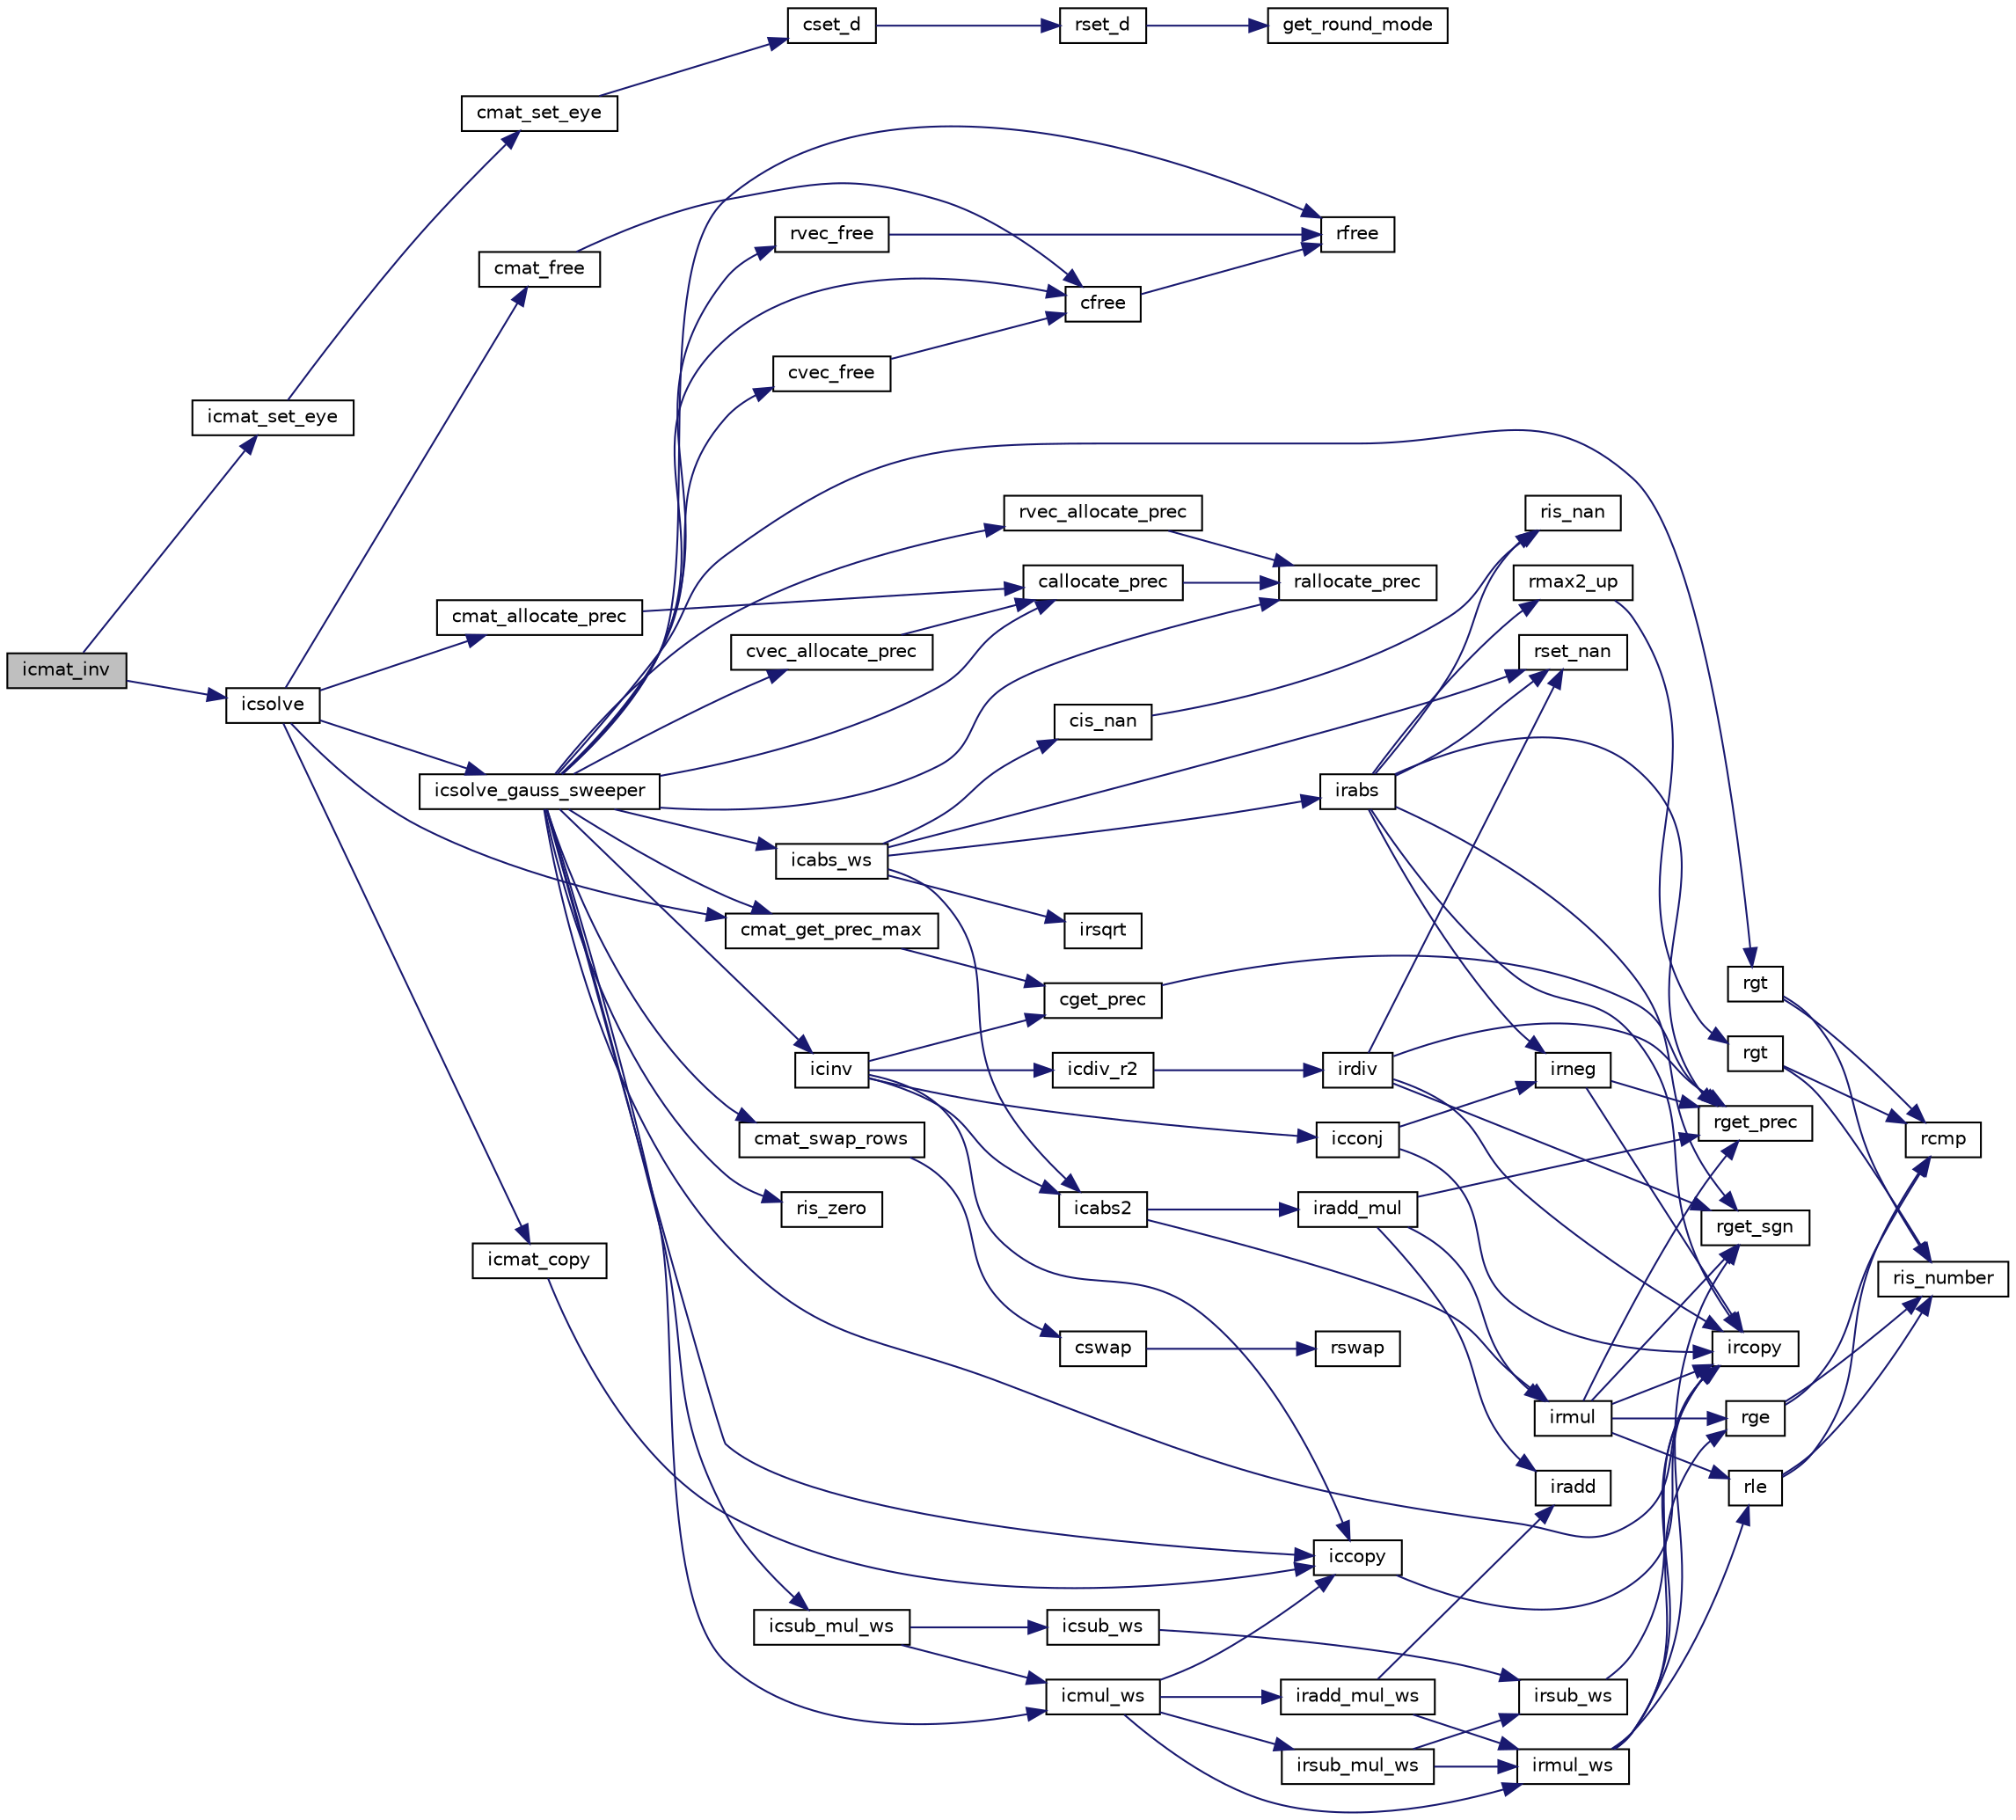 digraph "icmat_inv"
{
  edge [fontname="Helvetica",fontsize="10",labelfontname="Helvetica",labelfontsize="10"];
  node [fontname="Helvetica",fontsize="10",shape=record];
  rankdir="LR";
  Node183 [label="icmat_inv",height=0.2,width=0.4,color="black", fillcolor="grey75", style="filled", fontcolor="black"];
  Node183 -> Node184 [color="midnightblue",fontsize="10",style="solid",fontname="Helvetica"];
  Node184 [label="icmat_set_eye",height=0.2,width=0.4,color="black", fillcolor="white", style="filled",URL="$icmat_8c.html#ab64a753fede947f6c1fedd5c0b035165",tooltip="icmulti型の行列の値を単位行列に設定. "];
  Node184 -> Node185 [color="midnightblue",fontsize="10",style="solid",fontname="Helvetica"];
  Node185 [label="cmat_set_eye",height=0.2,width=0.4,color="black", fillcolor="white", style="filled",URL="$cmat_8c.html#abf97d3721d78fc1ab19125f64a5e3d0b",tooltip="cmulti型の行列の値を単位行列の設定. "];
  Node185 -> Node186 [color="midnightblue",fontsize="10",style="solid",fontname="Helvetica"];
  Node186 [label="cset_d",height=0.2,width=0.4,color="black", fillcolor="white", style="filled",URL="$cmulti_8c.html#a2bb4d36f3ed668f47d70fbe88982f61b",tooltip="cmulti型の浮動小数点数を倍精度浮動小数点数から設定. "];
  Node186 -> Node187 [color="midnightblue",fontsize="10",style="solid",fontname="Helvetica"];
  Node187 [label="rset_d",height=0.2,width=0.4,color="black", fillcolor="white", style="filled",URL="$is__rmulti_8h.html#a22745fdb53814c5523bd38a4a1e30e32",tooltip="rmulti型の浮動小数点数を倍精度浮動小数点数から設定. "];
  Node187 -> Node188 [color="midnightblue",fontsize="10",style="solid",fontname="Helvetica"];
  Node188 [label="get_round_mode",height=0.2,width=0.4,color="black", fillcolor="white", style="filled",URL="$rmulti_8c.html#a87ddf80272b2d930dcc2d3466a9b1d74",tooltip="rmulti型の丸めモードの状態の取得. "];
  Node183 -> Node189 [color="midnightblue",fontsize="10",style="solid",fontname="Helvetica"];
  Node189 [label="icsolve",height=0.2,width=0.4,color="black", fillcolor="white", style="filled",URL="$icsolve_8c.html#adfefb8c8bdb18fb661a32f7880a44b05",tooltip="線形方程式A*X=Bの解法. "];
  Node189 -> Node190 [color="midnightblue",fontsize="10",style="solid",fontname="Helvetica"];
  Node190 [label="cmat_get_prec_max",height=0.2,width=0.4,color="black", fillcolor="white", style="filled",URL="$cmat_8c.html#af158ba3988992435e2d0bf74519f03cf",tooltip="cmulti型行列の精度(ビット数)の最大値の取得. "];
  Node190 -> Node191 [color="midnightblue",fontsize="10",style="solid",fontname="Helvetica"];
  Node191 [label="cget_prec",height=0.2,width=0.4,color="black", fillcolor="white", style="filled",URL="$cmulti_8c.html#a69302d488c9954d3cbe85feb873216fa",tooltip="cmulti型の浮動小数点数の精度(ビット数)を取得. "];
  Node191 -> Node192 [color="midnightblue",fontsize="10",style="solid",fontname="Helvetica"];
  Node192 [label="rget_prec",height=0.2,width=0.4,color="black", fillcolor="white", style="filled",URL="$is__rmulti_8h.html#ad9bc8d534620527dc3c46ef4c9d04442",tooltip="rmulti型の浮動小数点数の精度(ビット数)を取得. "];
  Node189 -> Node193 [color="midnightblue",fontsize="10",style="solid",fontname="Helvetica"];
  Node193 [label="cmat_allocate_prec",height=0.2,width=0.4,color="black", fillcolor="white", style="filled",URL="$cmat_8c.html#a9ee764a5b39ff5f4938c03e72ebefc30",tooltip="cmulti型の行列の精度を指定しての新規生成. "];
  Node193 -> Node194 [color="midnightblue",fontsize="10",style="solid",fontname="Helvetica"];
  Node194 [label="callocate_prec",height=0.2,width=0.4,color="black", fillcolor="white", style="filled",URL="$cmulti_8c.html#ae2883fef83d21d61f7057487566aa6f9",tooltip="cmulti型の精度を指定しての新規生成. "];
  Node194 -> Node195 [color="midnightblue",fontsize="10",style="solid",fontname="Helvetica"];
  Node195 [label="rallocate_prec",height=0.2,width=0.4,color="black", fillcolor="white", style="filled",URL="$is__rmulti_8h.html#aeee0c826203695436900dc02890f433c",tooltip="rmulti型の精度を指定しての新規生成. "];
  Node189 -> Node196 [color="midnightblue",fontsize="10",style="solid",fontname="Helvetica"];
  Node196 [label="icmat_copy",height=0.2,width=0.4,color="black", fillcolor="white", style="filled",URL="$icmat_8c.html#af5178c02c61ee9f772d4caf26a36b2d7",tooltip="[B0,B1]=[A0,A1] "];
  Node196 -> Node197 [color="midnightblue",fontsize="10",style="solid",fontname="Helvetica"];
  Node197 [label="iccopy",height=0.2,width=0.4,color="black", fillcolor="white", style="filled",URL="$icmulti_8c.html#a0e3f5efa94c1a1e8cc0a527d6cbcbdee",tooltip="コピー [y0,y1]=[x0,x1]. "];
  Node197 -> Node198 [color="midnightblue",fontsize="10",style="solid",fontname="Helvetica"];
  Node198 [label="ircopy",height=0.2,width=0.4,color="black", fillcolor="white", style="filled",URL="$irmulti_8c.html#aaf2192a33e04cbba12da47550fde287e",tooltip="コピー [y0,y1]=[x0,x1]. "];
  Node189 -> Node199 [color="midnightblue",fontsize="10",style="solid",fontname="Helvetica"];
  Node199 [label="icsolve_gauss_sweeper",height=0.2,width=0.4,color="black", fillcolor="white", style="filled",URL="$icsolve_8c.html#a030a24a6230f326319275eadc5387f47",tooltip="線形方程式A*X=Bのガウスの消去法による解法. "];
  Node199 -> Node190 [color="midnightblue",fontsize="10",style="solid",fontname="Helvetica"];
  Node199 -> Node194 [color="midnightblue",fontsize="10",style="solid",fontname="Helvetica"];
  Node199 -> Node195 [color="midnightblue",fontsize="10",style="solid",fontname="Helvetica"];
  Node199 -> Node200 [color="midnightblue",fontsize="10",style="solid",fontname="Helvetica"];
  Node200 [label="rvec_allocate_prec",height=0.2,width=0.4,color="black", fillcolor="white", style="filled",URL="$is__rvec_8h.html#a3c8378f86082105c9187889275301862",tooltip="rmulti型のベクトルの精度を指定しての新規生成. "];
  Node200 -> Node195 [color="midnightblue",fontsize="10",style="solid",fontname="Helvetica"];
  Node199 -> Node201 [color="midnightblue",fontsize="10",style="solid",fontname="Helvetica"];
  Node201 [label="cvec_allocate_prec",height=0.2,width=0.4,color="black", fillcolor="white", style="filled",URL="$cvec_8c.html#ad1af5c539ed1b7dcee816e2378508e84",tooltip="cmulti型のベクトルの精度を指定しての新規生成. "];
  Node201 -> Node194 [color="midnightblue",fontsize="10",style="solid",fontname="Helvetica"];
  Node199 -> Node202 [color="midnightblue",fontsize="10",style="solid",fontname="Helvetica"];
  Node202 [label="icabs_ws",height=0.2,width=0.4,color="black", fillcolor="white", style="filled",URL="$icmulti_8c.html#a4bce3c9ebaf5b443077dbddb19f61d3c",tooltip="絶対値 [y0,y1]=abs([x0,x1]) "];
  Node202 -> Node203 [color="midnightblue",fontsize="10",style="solid",fontname="Helvetica"];
  Node203 [label="cis_nan",height=0.2,width=0.4,color="black", fillcolor="white", style="filled",URL="$cmulti_8c.html#a181bb5ae7645abf04f0bfd3a027a9fc0",tooltip="cmulti型がNaNであるかの判定. "];
  Node203 -> Node204 [color="midnightblue",fontsize="10",style="solid",fontname="Helvetica"];
  Node204 [label="ris_nan",height=0.2,width=0.4,color="black", fillcolor="white", style="filled",URL="$is__rmulti_8h.html#afa80b656cf032934f1374763bccc8fa2",tooltip="rmulti型がNaNであるかの判定. "];
  Node202 -> Node205 [color="midnightblue",fontsize="10",style="solid",fontname="Helvetica"];
  Node205 [label="rset_nan",height=0.2,width=0.4,color="black", fillcolor="white", style="filled",URL="$is__rmulti_8h.html#a622a4d8500fd5744cdbb60a6efe2cf4c",tooltip="rmulti型の値をNaNに設定. "];
  Node202 -> Node206 [color="midnightblue",fontsize="10",style="solid",fontname="Helvetica"];
  Node206 [label="irabs",height=0.2,width=0.4,color="black", fillcolor="white", style="filled",URL="$irmulti_8c.html#aff300b617848d643d2aa00a2e7040dbe",tooltip="絶対値 [y0,y1]=abs([x0,x1]) "];
  Node206 -> Node204 [color="midnightblue",fontsize="10",style="solid",fontname="Helvetica"];
  Node206 -> Node205 [color="midnightblue",fontsize="10",style="solid",fontname="Helvetica"];
  Node206 -> Node207 [color="midnightblue",fontsize="10",style="solid",fontname="Helvetica"];
  Node207 [label="rget_sgn",height=0.2,width=0.4,color="black", fillcolor="white", style="filled",URL="$is__rmulti_8h.html#a1eabb75964384f5b7057a0275385d4bb",tooltip="rmulti型の浮動小数点数の符号部の取得. "];
  Node206 -> Node198 [color="midnightblue",fontsize="10",style="solid",fontname="Helvetica"];
  Node206 -> Node208 [color="midnightblue",fontsize="10",style="solid",fontname="Helvetica"];
  Node208 [label="irneg",height=0.2,width=0.4,color="black", fillcolor="white", style="filled",URL="$irmulti_8c.html#aab8b9f471b47e8054152264de875f9ae",tooltip="符号の反転 [y0,y1]=-[x0,x1]. "];
  Node208 -> Node192 [color="midnightblue",fontsize="10",style="solid",fontname="Helvetica"];
  Node208 -> Node198 [color="midnightblue",fontsize="10",style="solid",fontname="Helvetica"];
  Node206 -> Node192 [color="midnightblue",fontsize="10",style="solid",fontname="Helvetica"];
  Node206 -> Node209 [color="midnightblue",fontsize="10",style="solid",fontname="Helvetica"];
  Node209 [label="rmax2_up",height=0.2,width=0.4,color="black", fillcolor="white", style="filled",URL="$is__rmulti_8h.html#a125c6b1140d9123b37acd8d72ea14aaa",tooltip="2つのrmulti型の大きい方 上丸め z=max2(x,y) "];
  Node209 -> Node210 [color="midnightblue",fontsize="10",style="solid",fontname="Helvetica"];
  Node210 [label="rgt",height=0.2,width=0.4,color="black", fillcolor="white", style="filled",URL="$rmulti_8c.html#a461cd90560c5d33caa48b429b38892f0",tooltip="rmulti型の値の比較 x>y "];
  Node210 -> Node211 [color="midnightblue",fontsize="10",style="solid",fontname="Helvetica"];
  Node211 [label="ris_number",height=0.2,width=0.4,color="black", fillcolor="white", style="filled",URL="$rmulti_8c.html#a02c3c838634809fb6260ab78926b5f8b",tooltip="rmulti型が数であるかの判定. "];
  Node210 -> Node212 [color="midnightblue",fontsize="10",style="solid",fontname="Helvetica"];
  Node212 [label="rcmp",height=0.2,width=0.4,color="black", fillcolor="white", style="filled",URL="$rmulti_8c.html#aa7f2e03f88a388911123c82ad3f36b16",tooltip="rmulti型の値の比較 x<=>y "];
  Node202 -> Node213 [color="midnightblue",fontsize="10",style="solid",fontname="Helvetica"];
  Node213 [label="icabs2",height=0.2,width=0.4,color="black", fillcolor="white", style="filled",URL="$icmulti_8c.html#a93cfc12bd588f20b589fd9ba7d7c0043",tooltip="絶対値の平方 [y0,y1]=abs([x0,x1])^2 "];
  Node213 -> Node214 [color="midnightblue",fontsize="10",style="solid",fontname="Helvetica"];
  Node214 [label="irmul",height=0.2,width=0.4,color="black", fillcolor="white", style="filled",URL="$irmulti_8c.html#a9f9bc42cc6a70b365b032dc7bedd1abb",tooltip="掛け算 [z0,z1]=[x0,x1]*[y0,y1] "];
  Node214 -> Node192 [color="midnightblue",fontsize="10",style="solid",fontname="Helvetica"];
  Node214 -> Node207 [color="midnightblue",fontsize="10",style="solid",fontname="Helvetica"];
  Node214 -> Node215 [color="midnightblue",fontsize="10",style="solid",fontname="Helvetica"];
  Node215 [label="rle",height=0.2,width=0.4,color="black", fillcolor="white", style="filled",URL="$is__rmulti_8h.html#a72d8f7f7abd4fa2ff89f488742ff7ca7",tooltip="rmulti型の値の比較 x<=y "];
  Node215 -> Node211 [color="midnightblue",fontsize="10",style="solid",fontname="Helvetica"];
  Node215 -> Node212 [color="midnightblue",fontsize="10",style="solid",fontname="Helvetica"];
  Node214 -> Node216 [color="midnightblue",fontsize="10",style="solid",fontname="Helvetica"];
  Node216 [label="rge",height=0.2,width=0.4,color="black", fillcolor="white", style="filled",URL="$is__rmulti_8h.html#a7544c8c3220be262b43d9cdcacd5f8f2",tooltip="rmulti型の値の比較 x>=y "];
  Node216 -> Node211 [color="midnightblue",fontsize="10",style="solid",fontname="Helvetica"];
  Node216 -> Node212 [color="midnightblue",fontsize="10",style="solid",fontname="Helvetica"];
  Node214 -> Node198 [color="midnightblue",fontsize="10",style="solid",fontname="Helvetica"];
  Node213 -> Node217 [color="midnightblue",fontsize="10",style="solid",fontname="Helvetica"];
  Node217 [label="iradd_mul",height=0.2,width=0.4,color="black", fillcolor="white", style="filled",URL="$irmulti_8c.html#a55d04ab7f2884310fcff04b636911df1",tooltip="積の加算 [z0,z1]+=[x0,x1]*[y0,y1] "];
  Node217 -> Node192 [color="midnightblue",fontsize="10",style="solid",fontname="Helvetica"];
  Node217 -> Node214 [color="midnightblue",fontsize="10",style="solid",fontname="Helvetica"];
  Node217 -> Node218 [color="midnightblue",fontsize="10",style="solid",fontname="Helvetica"];
  Node218 [label="iradd",height=0.2,width=0.4,color="black", fillcolor="white", style="filled",URL="$irmulti_8c.html#a2a3a18d72fa9e737ac67d95ccb3e8ca9",tooltip="足し算 [z0,z1]=[x0,x1]+[y0,y1] "];
  Node202 -> Node219 [color="midnightblue",fontsize="10",style="solid",fontname="Helvetica"];
  Node219 [label="irsqrt",height=0.2,width=0.4,color="black", fillcolor="white", style="filled",URL="$irmulti_8c.html#a0c9e43322ce19bb64013242d8d64a504",tooltip="平方根 [y0,y1]=sqrt([x0,x1]) "];
  Node199 -> Node220 [color="midnightblue",fontsize="10",style="solid",fontname="Helvetica"];
  Node220 [label="rgt",height=0.2,width=0.4,color="black", fillcolor="white", style="filled",URL="$is__rmulti_8h.html#a461cd90560c5d33caa48b429b38892f0",tooltip="rmulti型の値の比較 x>y "];
  Node220 -> Node211 [color="midnightblue",fontsize="10",style="solid",fontname="Helvetica"];
  Node220 -> Node212 [color="midnightblue",fontsize="10",style="solid",fontname="Helvetica"];
  Node199 -> Node198 [color="midnightblue",fontsize="10",style="solid",fontname="Helvetica"];
  Node199 -> Node221 [color="midnightblue",fontsize="10",style="solid",fontname="Helvetica"];
  Node221 [label="ris_zero",height=0.2,width=0.4,color="black", fillcolor="white", style="filled",URL="$is__rmulti_8h.html#aefb743b49249bd66d2b077490881666c",tooltip="rmulti型が零であるかの判定. "];
  Node199 -> Node222 [color="midnightblue",fontsize="10",style="solid",fontname="Helvetica"];
  Node222 [label="cmat_swap_rows",height=0.2,width=0.4,color="black", fillcolor="white", style="filled",URL="$cmat_8c.html#a6d06870922c8cdbce02f4a5d5a56cad0",tooltip="cmulti型の行列の第k行と第l行を入れ替える. "];
  Node222 -> Node223 [color="midnightblue",fontsize="10",style="solid",fontname="Helvetica"];
  Node223 [label="cswap",height=0.2,width=0.4,color="black", fillcolor="white", style="filled",URL="$cmulti_8c.html#a3eaf584486e0fd0fde7d479d1b020afc",tooltip="cmulti型の値の交換. "];
  Node223 -> Node224 [color="midnightblue",fontsize="10",style="solid",fontname="Helvetica"];
  Node224 [label="rswap",height=0.2,width=0.4,color="black", fillcolor="white", style="filled",URL="$is__rmulti_8h.html#ad7af4d3f57a6d6d4a934cb3ad18537da",tooltip="rmulti型の値の交換. "];
  Node199 -> Node225 [color="midnightblue",fontsize="10",style="solid",fontname="Helvetica"];
  Node225 [label="icinv",height=0.2,width=0.4,color="black", fillcolor="white", style="filled",URL="$icmulti_8c.html#af966de559af681578d00dc68563f11fa",tooltip="逆数 [z0,z1]=[1,1]/[x0,x1] "];
  Node225 -> Node191 [color="midnightblue",fontsize="10",style="solid",fontname="Helvetica"];
  Node225 -> Node213 [color="midnightblue",fontsize="10",style="solid",fontname="Helvetica"];
  Node225 -> Node226 [color="midnightblue",fontsize="10",style="solid",fontname="Helvetica"];
  Node226 [label="icconj",height=0.2,width=0.4,color="black", fillcolor="white", style="filled",URL="$icmulti_8c.html#aeda1293ecab82c2ca6e146b9a5bc4eb8",tooltip="複素共役 [y0,y1]=conj([x0,x1]) "];
  Node226 -> Node198 [color="midnightblue",fontsize="10",style="solid",fontname="Helvetica"];
  Node226 -> Node208 [color="midnightblue",fontsize="10",style="solid",fontname="Helvetica"];
  Node225 -> Node227 [color="midnightblue",fontsize="10",style="solid",fontname="Helvetica"];
  Node227 [label="icdiv_r2",height=0.2,width=0.4,color="black", fillcolor="white", style="filled",URL="$icmulti_8c.html#a341f97e8e9035e63c715fe51c29e6e90",tooltip="割り算 [z0,z1]=[x0,x1]/[y0,y1] "];
  Node227 -> Node228 [color="midnightblue",fontsize="10",style="solid",fontname="Helvetica"];
  Node228 [label="irdiv",height=0.2,width=0.4,color="black", fillcolor="white", style="filled",URL="$irmulti_8c.html#a7758aa632b1f979d363156f0957a4e67",tooltip="割り算 [z0,z1]=[x0,x1]/[y0,y1] "];
  Node228 -> Node192 [color="midnightblue",fontsize="10",style="solid",fontname="Helvetica"];
  Node228 -> Node207 [color="midnightblue",fontsize="10",style="solid",fontname="Helvetica"];
  Node228 -> Node205 [color="midnightblue",fontsize="10",style="solid",fontname="Helvetica"];
  Node228 -> Node198 [color="midnightblue",fontsize="10",style="solid",fontname="Helvetica"];
  Node225 -> Node197 [color="midnightblue",fontsize="10",style="solid",fontname="Helvetica"];
  Node199 -> Node229 [color="midnightblue",fontsize="10",style="solid",fontname="Helvetica"];
  Node229 [label="icmul_ws",height=0.2,width=0.4,color="black", fillcolor="white", style="filled",URL="$icmulti_8c.html#ac7cf72f656cd4da9557931f8a552a27e",tooltip="掛け算 [z0,z1]=[x0,x1]*[y0,y1] "];
  Node229 -> Node230 [color="midnightblue",fontsize="10",style="solid",fontname="Helvetica"];
  Node230 [label="irmul_ws",height=0.2,width=0.4,color="black", fillcolor="white", style="filled",URL="$irmulti_8c.html#a155da2facf0acf8c8ec13da533f90ef6",tooltip="掛け算 [z0,z1]=[x0,x1]*[y0,y1] "];
  Node230 -> Node207 [color="midnightblue",fontsize="10",style="solid",fontname="Helvetica"];
  Node230 -> Node215 [color="midnightblue",fontsize="10",style="solid",fontname="Helvetica"];
  Node230 -> Node216 [color="midnightblue",fontsize="10",style="solid",fontname="Helvetica"];
  Node230 -> Node198 [color="midnightblue",fontsize="10",style="solid",fontname="Helvetica"];
  Node229 -> Node231 [color="midnightblue",fontsize="10",style="solid",fontname="Helvetica"];
  Node231 [label="irsub_mul_ws",height=0.2,width=0.4,color="black", fillcolor="white", style="filled",URL="$irmulti_8c.html#aefa1124a1e7344450b8d0360de18d9a1",tooltip="積の減算 [z0,z1]-=[x0,x1]*[y0,y1] "];
  Node231 -> Node230 [color="midnightblue",fontsize="10",style="solid",fontname="Helvetica"];
  Node231 -> Node232 [color="midnightblue",fontsize="10",style="solid",fontname="Helvetica"];
  Node232 [label="irsub_ws",height=0.2,width=0.4,color="black", fillcolor="white", style="filled",URL="$irmulti_8c.html#a71c080568b866b49cbbfc25f28efe1f4",tooltip="引き算 [z0,z1]=[x0,x1]-[y0,y1] "];
  Node232 -> Node198 [color="midnightblue",fontsize="10",style="solid",fontname="Helvetica"];
  Node229 -> Node233 [color="midnightblue",fontsize="10",style="solid",fontname="Helvetica"];
  Node233 [label="iradd_mul_ws",height=0.2,width=0.4,color="black", fillcolor="white", style="filled",URL="$irmulti_8c.html#ae64aecdeae63e038737355c46eadc485",tooltip="積の加算 [z0,z1]+=[x0,x1]*[y0,y1] "];
  Node233 -> Node230 [color="midnightblue",fontsize="10",style="solid",fontname="Helvetica"];
  Node233 -> Node218 [color="midnightblue",fontsize="10",style="solid",fontname="Helvetica"];
  Node229 -> Node197 [color="midnightblue",fontsize="10",style="solid",fontname="Helvetica"];
  Node199 -> Node197 [color="midnightblue",fontsize="10",style="solid",fontname="Helvetica"];
  Node199 -> Node234 [color="midnightblue",fontsize="10",style="solid",fontname="Helvetica"];
  Node234 [label="icsub_mul_ws",height=0.2,width=0.4,color="black", fillcolor="white", style="filled",URL="$icmulti_8c.html#ae1bdf4b23c1cc8d628534b3be9a6387d",tooltip="積の減算 [z0,z1]-=[x0,x1]*[y0,y1] "];
  Node234 -> Node229 [color="midnightblue",fontsize="10",style="solid",fontname="Helvetica"];
  Node234 -> Node235 [color="midnightblue",fontsize="10",style="solid",fontname="Helvetica"];
  Node235 [label="icsub_ws",height=0.2,width=0.4,color="black", fillcolor="white", style="filled",URL="$icmulti_8c.html#ac2a7b6c91c4a633894483d3f5ca11e81",tooltip="引き算 [z0,z1]=[x0,x1]-[y0,y1] "];
  Node235 -> Node232 [color="midnightblue",fontsize="10",style="solid",fontname="Helvetica"];
  Node199 -> Node236 [color="midnightblue",fontsize="10",style="solid",fontname="Helvetica"];
  Node236 [label="cfree",height=0.2,width=0.4,color="black", fillcolor="white", style="filled",URL="$cmulti_8c.html#a192d1bb4175699986d09eca851be78f9",tooltip="cmulti型の終了処理. "];
  Node236 -> Node237 [color="midnightblue",fontsize="10",style="solid",fontname="Helvetica"];
  Node237 [label="rfree",height=0.2,width=0.4,color="black", fillcolor="white", style="filled",URL="$is__rmulti_8h.html#abd2ceb7eaa6481640a45357d44034950",tooltip="rmulti型の終了処理. "];
  Node199 -> Node237 [color="midnightblue",fontsize="10",style="solid",fontname="Helvetica"];
  Node199 -> Node238 [color="midnightblue",fontsize="10",style="solid",fontname="Helvetica"];
  Node238 [label="rvec_free",height=0.2,width=0.4,color="black", fillcolor="white", style="filled",URL="$is__rvec_8h.html#a595468148dda7b3dc347d2f5040a3dd1",tooltip="rmulti型のベクトルの終了処理. "];
  Node238 -> Node237 [color="midnightblue",fontsize="10",style="solid",fontname="Helvetica"];
  Node199 -> Node239 [color="midnightblue",fontsize="10",style="solid",fontname="Helvetica"];
  Node239 [label="cvec_free",height=0.2,width=0.4,color="black", fillcolor="white", style="filled",URL="$cvec_8c.html#a6791c96c35ff01e0aa9f3e0cfb63893b",tooltip="cmulti型のベクトルの終了処理. "];
  Node239 -> Node236 [color="midnightblue",fontsize="10",style="solid",fontname="Helvetica"];
  Node189 -> Node240 [color="midnightblue",fontsize="10",style="solid",fontname="Helvetica"];
  Node240 [label="cmat_free",height=0.2,width=0.4,color="black", fillcolor="white", style="filled",URL="$cmat_8c.html#ac70deb47241d9aa82afb30a5b461626d",tooltip="cmulti型の行列の終了処理. "];
  Node240 -> Node236 [color="midnightblue",fontsize="10",style="solid",fontname="Helvetica"];
}
